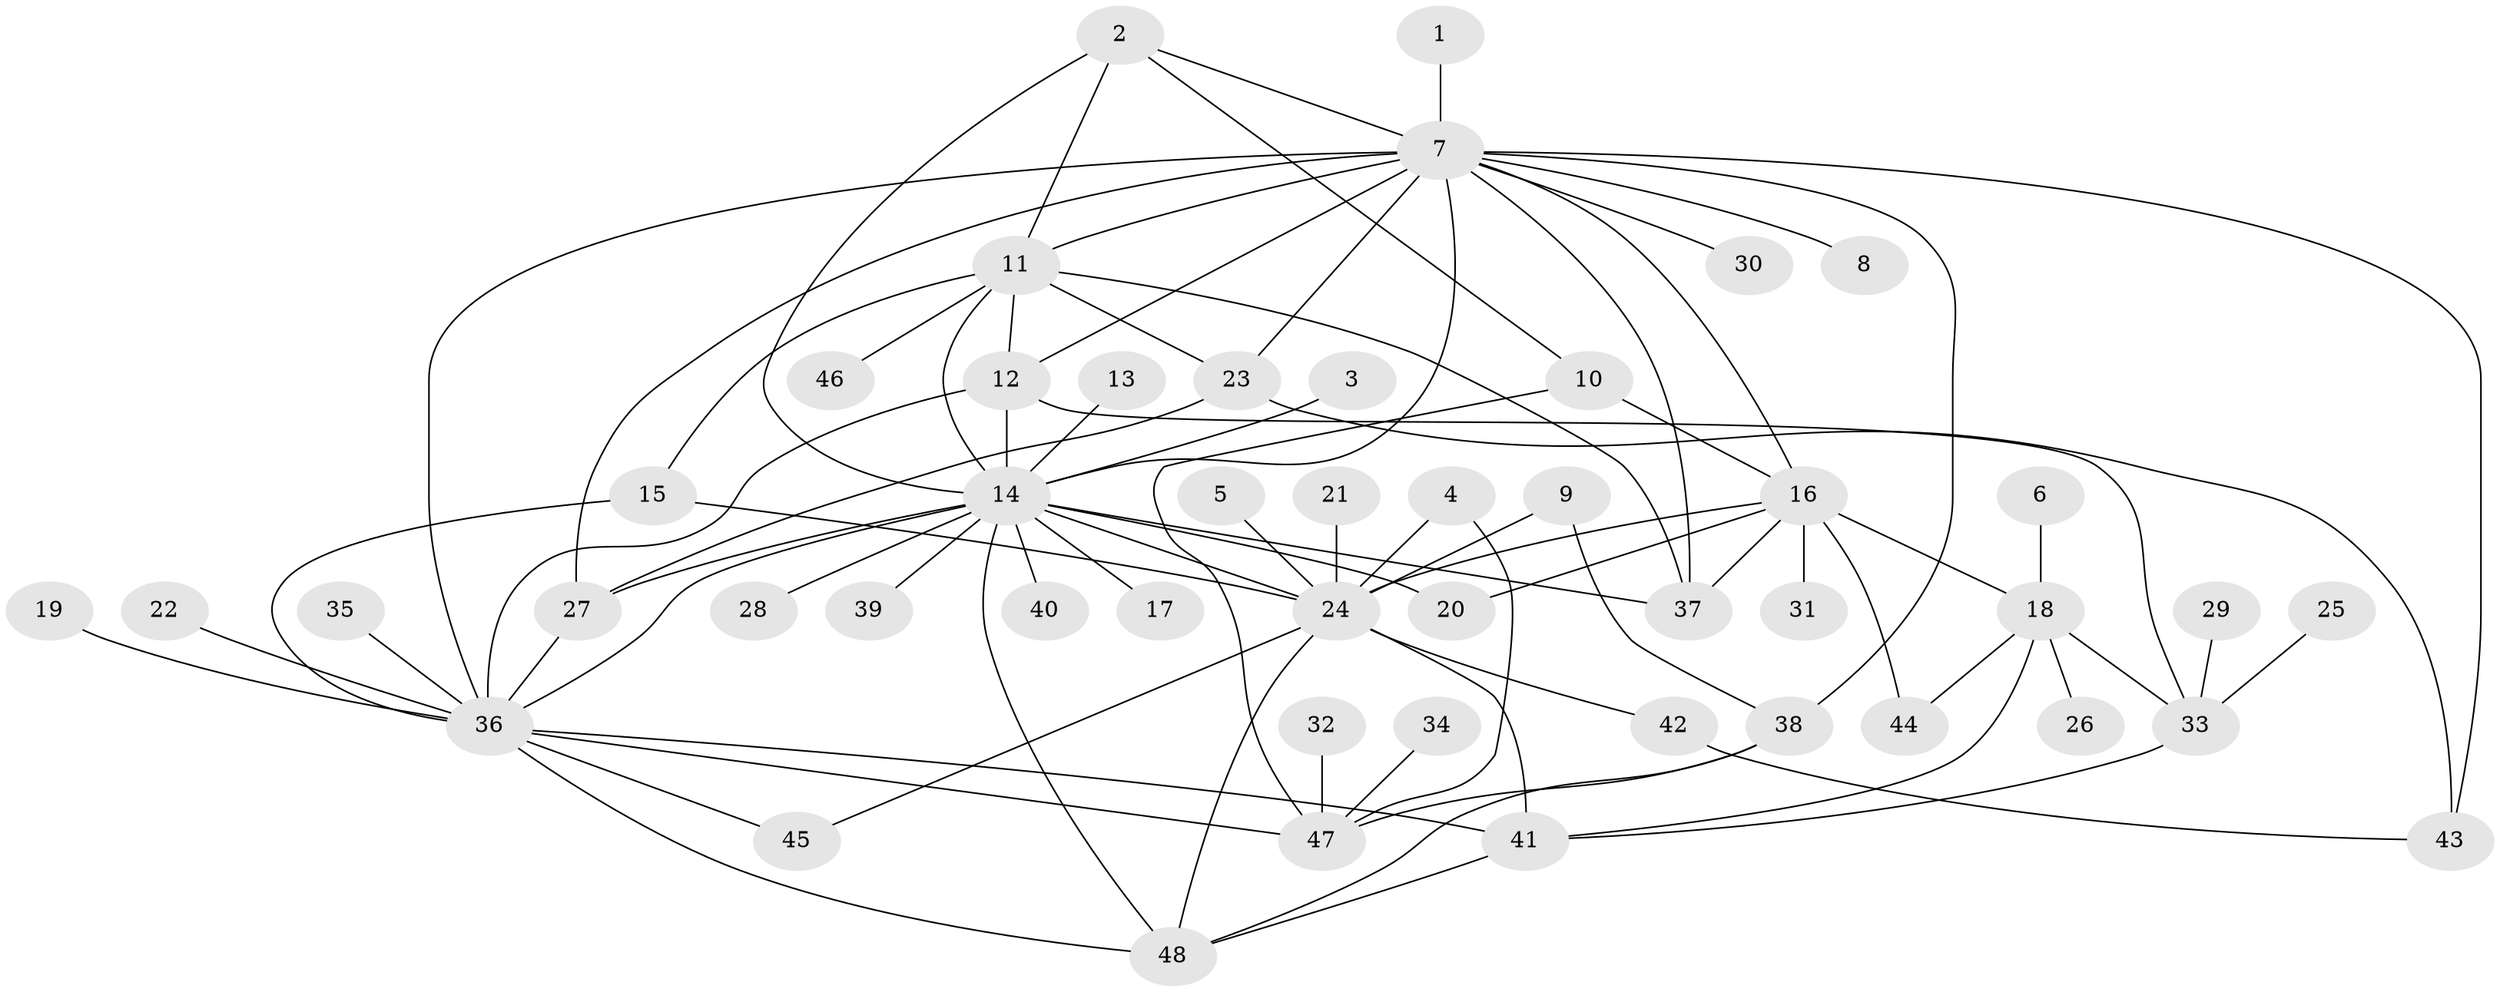 // original degree distribution, {5: 0.02127659574468085, 20: 0.02127659574468085, 2: 0.18085106382978725, 10: 0.02127659574468085, 1: 0.5106382978723404, 4: 0.09574468085106383, 15: 0.010638297872340425, 14: 0.010638297872340425, 7: 0.010638297872340425, 3: 0.0851063829787234, 8: 0.02127659574468085, 6: 0.010638297872340425}
// Generated by graph-tools (version 1.1) at 2025/01/03/09/25 03:01:55]
// undirected, 48 vertices, 82 edges
graph export_dot {
graph [start="1"]
  node [color=gray90,style=filled];
  1;
  2;
  3;
  4;
  5;
  6;
  7;
  8;
  9;
  10;
  11;
  12;
  13;
  14;
  15;
  16;
  17;
  18;
  19;
  20;
  21;
  22;
  23;
  24;
  25;
  26;
  27;
  28;
  29;
  30;
  31;
  32;
  33;
  34;
  35;
  36;
  37;
  38;
  39;
  40;
  41;
  42;
  43;
  44;
  45;
  46;
  47;
  48;
  1 -- 7 [weight=1.0];
  2 -- 7 [weight=1.0];
  2 -- 10 [weight=1.0];
  2 -- 11 [weight=1.0];
  2 -- 14 [weight=1.0];
  3 -- 14 [weight=1.0];
  4 -- 24 [weight=1.0];
  4 -- 47 [weight=1.0];
  5 -- 24 [weight=1.0];
  6 -- 18 [weight=1.0];
  7 -- 8 [weight=1.0];
  7 -- 11 [weight=1.0];
  7 -- 12 [weight=1.0];
  7 -- 14 [weight=1.0];
  7 -- 16 [weight=1.0];
  7 -- 23 [weight=1.0];
  7 -- 27 [weight=1.0];
  7 -- 30 [weight=1.0];
  7 -- 36 [weight=2.0];
  7 -- 37 [weight=1.0];
  7 -- 38 [weight=1.0];
  7 -- 43 [weight=2.0];
  9 -- 24 [weight=1.0];
  9 -- 38 [weight=1.0];
  10 -- 16 [weight=1.0];
  10 -- 47 [weight=2.0];
  11 -- 12 [weight=1.0];
  11 -- 14 [weight=1.0];
  11 -- 15 [weight=1.0];
  11 -- 23 [weight=1.0];
  11 -- 37 [weight=1.0];
  11 -- 46 [weight=1.0];
  12 -- 14 [weight=1.0];
  12 -- 33 [weight=1.0];
  12 -- 36 [weight=1.0];
  13 -- 14 [weight=1.0];
  14 -- 17 [weight=1.0];
  14 -- 20 [weight=1.0];
  14 -- 24 [weight=1.0];
  14 -- 27 [weight=1.0];
  14 -- 28 [weight=1.0];
  14 -- 36 [weight=1.0];
  14 -- 37 [weight=1.0];
  14 -- 39 [weight=2.0];
  14 -- 40 [weight=1.0];
  14 -- 48 [weight=1.0];
  15 -- 24 [weight=1.0];
  15 -- 36 [weight=1.0];
  16 -- 18 [weight=1.0];
  16 -- 20 [weight=1.0];
  16 -- 24 [weight=1.0];
  16 -- 31 [weight=1.0];
  16 -- 37 [weight=1.0];
  16 -- 44 [weight=1.0];
  18 -- 26 [weight=1.0];
  18 -- 33 [weight=1.0];
  18 -- 41 [weight=1.0];
  18 -- 44 [weight=1.0];
  19 -- 36 [weight=1.0];
  21 -- 24 [weight=1.0];
  22 -- 36 [weight=1.0];
  23 -- 27 [weight=1.0];
  23 -- 43 [weight=1.0];
  24 -- 41 [weight=1.0];
  24 -- 42 [weight=1.0];
  24 -- 45 [weight=1.0];
  24 -- 48 [weight=1.0];
  25 -- 33 [weight=1.0];
  27 -- 36 [weight=1.0];
  29 -- 33 [weight=1.0];
  32 -- 47 [weight=1.0];
  33 -- 41 [weight=1.0];
  34 -- 47 [weight=1.0];
  35 -- 36 [weight=1.0];
  36 -- 41 [weight=1.0];
  36 -- 45 [weight=1.0];
  36 -- 47 [weight=1.0];
  36 -- 48 [weight=1.0];
  38 -- 47 [weight=1.0];
  38 -- 48 [weight=1.0];
  41 -- 48 [weight=1.0];
  42 -- 43 [weight=1.0];
}
